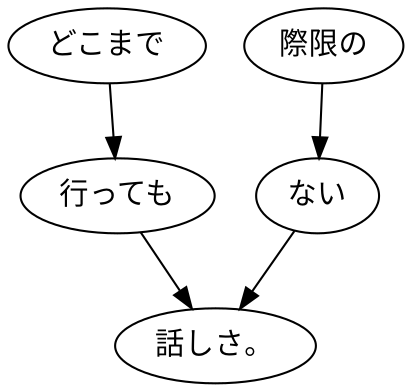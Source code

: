 digraph graph5511 {
	node0 [label="どこまで"];
	node1 [label="行っても"];
	node2 [label="際限の"];
	node3 [label="ない"];
	node4 [label="話しさ。"];
	node0 -> node1;
	node1 -> node4;
	node2 -> node3;
	node3 -> node4;
}
